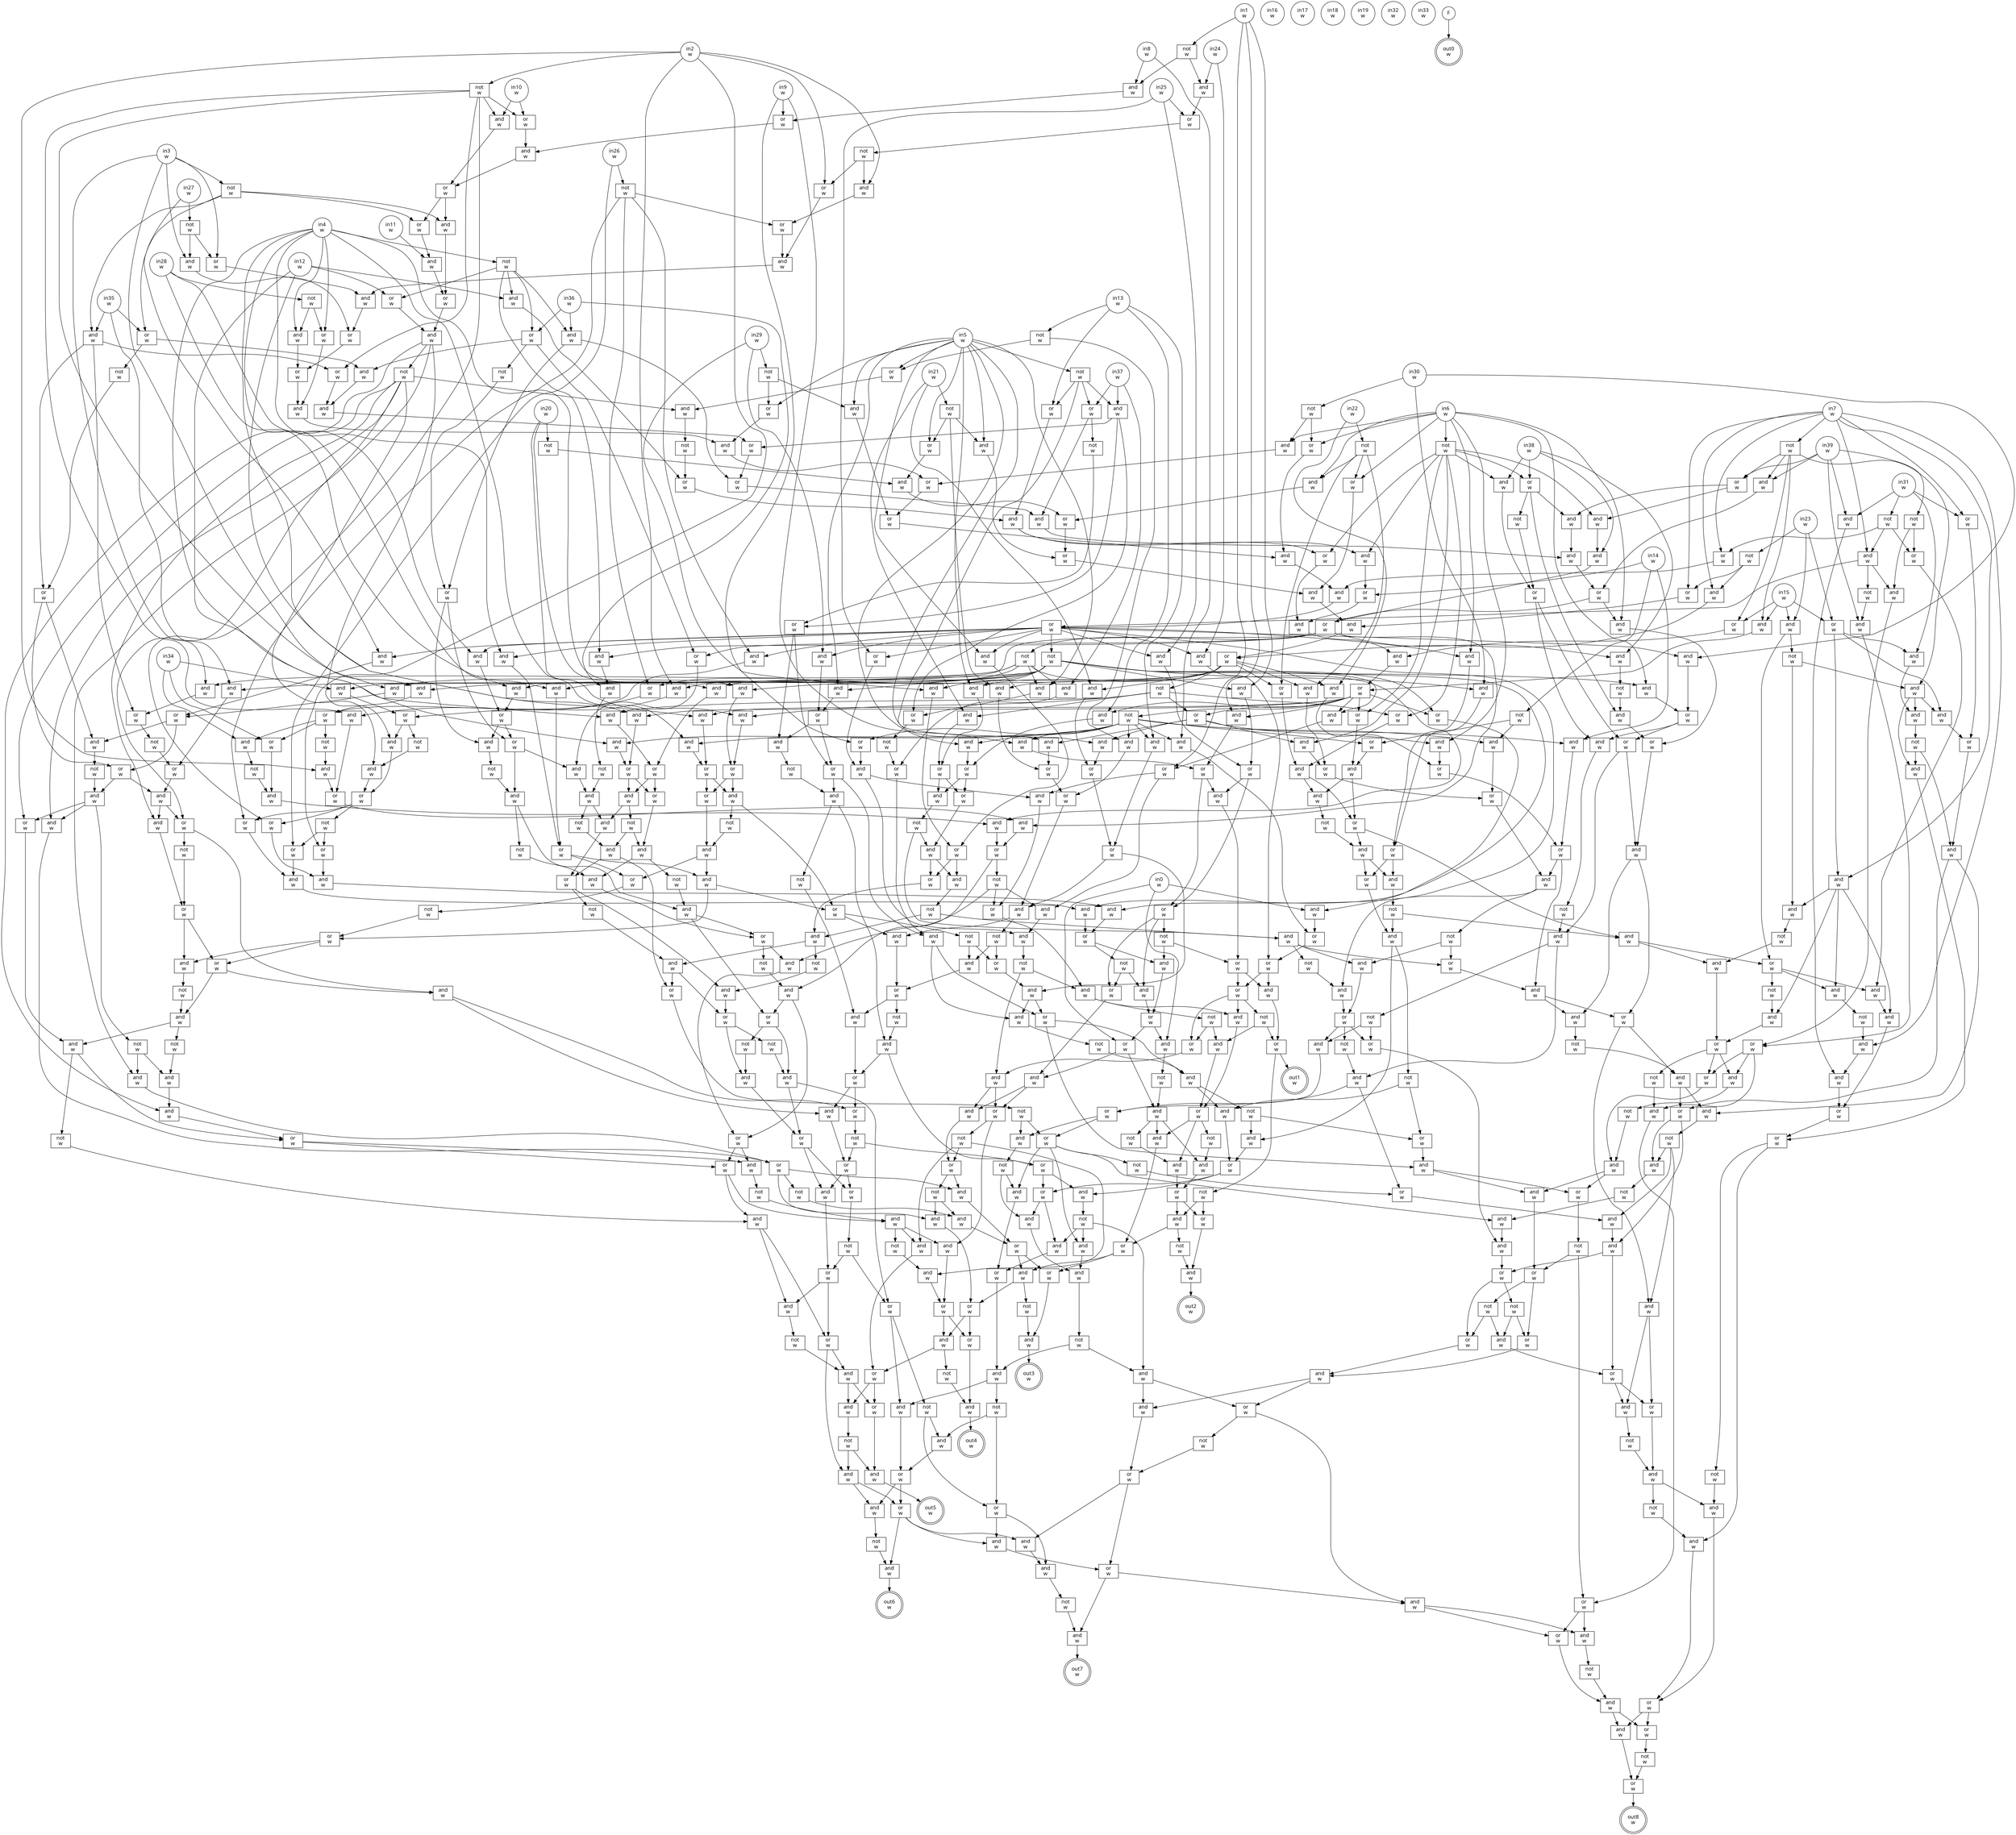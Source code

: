 digraph circuit{
	node [style = filled, fillcolor = white,shape=rect, fontname=geneva]
	g0 [label="in0\nw",shape=circle,fillcolor=white]
	g1 [label="in1\nw",shape=circle,fillcolor=white]
	g2 [label="in2\nw",shape=circle,fillcolor=white]
	g3 [label="in3\nw",shape=circle,fillcolor=white]
	g4 [label="in4\nw",shape=circle,fillcolor=white]
	g5 [label="in5\nw",shape=circle,fillcolor=white]
	g6 [label="in6\nw",shape=circle,fillcolor=white]
	g7 [label="in7\nw",shape=circle,fillcolor=white]
	g8 [label="in8\nw",shape=circle,fillcolor=white]
	g9 [label="in9\nw",shape=circle,fillcolor=white]
	g10 [label="in10\nw",shape=circle,fillcolor=white]
	g11 [label="in11\nw",shape=circle,fillcolor=white]
	g12 [label="in12\nw",shape=circle,fillcolor=white]
	g13 [label="in13\nw",shape=circle,fillcolor=white]
	g14 [label="in14\nw",shape=circle,fillcolor=white]
	g15 [label="in15\nw",shape=circle,fillcolor=white]
	g16 [label="in16\nw",shape=circle,fillcolor=white]
	g17 [label="in17\nw",shape=circle,fillcolor=white]
	g18 [label="in18\nw",shape=circle,fillcolor=white]
	g19 [label="in19\nw",shape=circle,fillcolor=white]
	g20 [label="in20\nw",shape=circle,fillcolor=white]
	g21 [label="in21\nw",shape=circle,fillcolor=white]
	g22 [label="in22\nw",shape=circle,fillcolor=white]
	g23 [label="in23\nw",shape=circle,fillcolor=white]
	g24 [label="in24\nw",shape=circle,fillcolor=white]
	g25 [label="in25\nw",shape=circle,fillcolor=white]
	g26 [label="in26\nw",shape=circle,fillcolor=white]
	g27 [label="in27\nw",shape=circle,fillcolor=white]
	g28 [label="in28\nw",shape=circle,fillcolor=white]
	g29 [label="in29\nw",shape=circle,fillcolor=white]
	g30 [label="in30\nw",shape=circle,fillcolor=white]
	g31 [label="in31\nw",shape=circle,fillcolor=white]
	g32 [label="in32\nw",shape=circle,fillcolor=white]
	g33 [label="in33\nw",shape=circle,fillcolor=white]
	g34 [label="in34\nw",shape=circle,fillcolor=white]
	g35 [label="in35\nw",shape=circle,fillcolor=white]
	g36 [label="in36\nw",shape=circle,fillcolor=white]
	g37 [label="in37\nw",shape=circle,fillcolor=white]
	g38 [label="in38\nw",shape=circle,fillcolor=white]
	g39 [label="in39\nw",shape=circle,fillcolor=white]
	g40 [label="F",shape=circle,fillcolor=white]
	g41 [label="not\nw",fillcolor=white]
	g42 [label="and\nw",fillcolor=white]
	g43 [label="not\nw",fillcolor=white]
	g44 [label="or\nw",fillcolor=white]
	g45 [label="not\nw",fillcolor=white]
	g46 [label="not\nw",fillcolor=white]
	g47 [label="not\nw",fillcolor=white]
	g48 [label="not\nw",fillcolor=white]
	g49 [label="not\nw",fillcolor=white]
	g50 [label="not\nw",fillcolor=white]
	g51 [label="not\nw",fillcolor=white]
	g52 [label="not\nw",fillcolor=white]
	g53 [label="not\nw",fillcolor=white]
	g54 [label="and\nw",fillcolor=white]
	g55 [label="not\nw",fillcolor=white]
	g56 [label="or\nw",fillcolor=white]
	g57 [label="and\nw",fillcolor=white]
	g58 [label="not\nw",fillcolor=white]
	g59 [label="not\nw",fillcolor=white]
	g60 [label="or\nw",fillcolor=white]
	g61 [label="and\nw",fillcolor=white]
	g62 [label="and\nw",fillcolor=white]
	g63 [label="not\nw",fillcolor=white]
	g64 [label="and\nw",fillcolor=white]
	g65 [label="or\nw",fillcolor=white]
	g66 [label="or\nw",fillcolor=white]
	g67 [label="and\nw",fillcolor=white]
	g68 [label="and\nw",fillcolor=white]
	g69 [label="and\nw",fillcolor=white]
	g70 [label="not\nw",fillcolor=white]
	g71 [label="or\nw",fillcolor=white]
	g72 [label="not\nw",fillcolor=white]
	g73 [label="or\nw",fillcolor=white]
	g74 [label="and\nw",fillcolor=white]
	g75 [label="or\nw",fillcolor=white]
	g76 [label="and\nw",fillcolor=white]
	g77 [label="and\nw",fillcolor=white]
	g78 [label="and\nw",fillcolor=white]
	g79 [label="not\nw",fillcolor=white]
	g80 [label="and\nw",fillcolor=white]
	g81 [label="or\nw",fillcolor=white]
	g82 [label="and\nw",fillcolor=white]
	g83 [label="and\nw",fillcolor=white]
	g84 [label="or\nw",fillcolor=white]
	g85 [label="and\nw",fillcolor=white]
	g86 [label="or\nw",fillcolor=white]
	g87 [label="and\nw",fillcolor=white]
	g88 [label="not\nw",fillcolor=white]
	g89 [label="and\nw",fillcolor=white]
	g90 [label="and\nw",fillcolor=white]
	g91 [label="or\nw",fillcolor=white]
	g92 [label="and\nw",fillcolor=white]
	g93 [label="not\nw",fillcolor=white]
	g94 [label="and\nw",fillcolor=white]
	g95 [label="or\nw",fillcolor=white]
	g96 [label="and\nw",fillcolor=white]
	g97 [label="or\nw",fillcolor=white]
	g98 [label="or\nw",fillcolor=white]
	g99 [label="and\nw",fillcolor=white]
	g100 [label="or\nw",fillcolor=white]
	g101 [label="and\nw",fillcolor=white]
	g102 [label="or\nw",fillcolor=white]
	g103 [label="or\nw",fillcolor=white]
	g104 [label="and\nw",fillcolor=white]
	g105 [label="and\nw",fillcolor=white]
	g106 [label="or\nw",fillcolor=white]
	g107 [label="and\nw",fillcolor=white]
	g108 [label="and\nw",fillcolor=white]
	g109 [label="and\nw",fillcolor=white]
	g110 [label="or\nw",fillcolor=white]
	g111 [label="and\nw",fillcolor=white]
	g112 [label="and\nw",fillcolor=white]
	g113 [label="not\nw",fillcolor=white]
	g114 [label="and\nw",fillcolor=white]
	g115 [label="and\nw",fillcolor=white]
	g116 [label="or\nw",fillcolor=white]
	g117 [label="and\nw",fillcolor=white]
	g118 [label="and\nw",fillcolor=white]
	g119 [label="or\nw",fillcolor=white]
	g120 [label="not\nw",fillcolor=white]
	g121 [label="or\nw",fillcolor=white]
	g122 [label="and\nw",fillcolor=white]
	g123 [label="or\nw",fillcolor=white]
	g124 [label="not\nw",fillcolor=white]
	g125 [label="or\nw",fillcolor=white]
	g126 [label="or\nw",fillcolor=white]
	g127 [label="and\nw",fillcolor=white]
	g128 [label="and\nw",fillcolor=white]
	g129 [label="or\nw",fillcolor=white]
	g130 [label="and\nw",fillcolor=white]
	g131 [label="or\nw",fillcolor=white]
	g132 [label="not\nw",fillcolor=white]
	g133 [label="or\nw",fillcolor=white]
	g134 [label="and\nw",fillcolor=white]
	g135 [label="and\nw",fillcolor=white]
	g136 [label="or\nw",fillcolor=white]
	g137 [label="not\nw",fillcolor=white]
	g138 [label="or\nw",fillcolor=white]
	g139 [label="and\nw",fillcolor=white]
	g140 [label="or\nw",fillcolor=white]
	g141 [label="not\nw",fillcolor=white]
	g142 [label="or\nw",fillcolor=white]
	g143 [label="and\nw",fillcolor=white]
	g144 [label="not\nw",fillcolor=white]
	g145 [label="and\nw",fillcolor=white]
	g146 [label="or\nw",fillcolor=white]
	g147 [label="not\nw",fillcolor=white]
	g148 [label="or\nw",fillcolor=white]
	g149 [label="and\nw",fillcolor=white]
	g150 [label="or\nw",fillcolor=white]
	g151 [label="and\nw",fillcolor=white]
	g152 [label="or\nw",fillcolor=white]
	g153 [label="or\nw",fillcolor=white]
	g154 [label="and\nw",fillcolor=white]
	g155 [label="and\nw",fillcolor=white]
	g156 [label="or\nw",fillcolor=white]
	g157 [label="or\nw",fillcolor=white]
	g158 [label="and\nw",fillcolor=white]
	g159 [label="and\nw",fillcolor=white]
	g160 [label="and\nw",fillcolor=white]
	g161 [label="not\nw",fillcolor=white]
	g162 [label="or\nw",fillcolor=white]
	g163 [label="and\nw",fillcolor=white]
	g164 [label="not\nw",fillcolor=white]
	g165 [label="and\nw",fillcolor=white]
	g166 [label="not\nw",fillcolor=white]
	g167 [label="and\nw",fillcolor=white]
	g168 [label="or\nw",fillcolor=white]
	g169 [label="not\nw",fillcolor=white]
	g170 [label="and\nw",fillcolor=white]
	g171 [label="and\nw",fillcolor=white]
	g172 [label="or\nw",fillcolor=white]
	g173 [label="not\nw",fillcolor=white]
	g174 [label="or\nw",fillcolor=white]
	g175 [label="and\nw",fillcolor=white]
	g176 [label="and\nw",fillcolor=white]
	g177 [label="or\nw",fillcolor=white]
	g178 [label="not\nw",fillcolor=white]
	g179 [label="or\nw",fillcolor=white]
	g180 [label="and\nw",fillcolor=white]
	g181 [label="or\nw",fillcolor=white]
	g182 [label="not\nw",fillcolor=white]
	g183 [label="and\nw",fillcolor=white]
	g184 [label="or\nw",fillcolor=white]
	g185 [label="not\nw",fillcolor=white]
	g186 [label="or\nw",fillcolor=white]
	g187 [label="and\nw",fillcolor=white]
	g188 [label="or\nw",fillcolor=white]
	g189 [label="and\nw",fillcolor=white]
	g190 [label="and\nw",fillcolor=white]
	g191 [label="or\nw",fillcolor=white]
	g192 [label="or\nw",fillcolor=white]
	g193 [label="and\nw",fillcolor=white]
	g194 [label="and\nw",fillcolor=white]
	g195 [label="or\nw",fillcolor=white]
	g196 [label="or\nw",fillcolor=white]
	g197 [label="and\nw",fillcolor=white]
	g198 [label="and\nw",fillcolor=white]
	g199 [label="or\nw",fillcolor=white]
	g200 [label="not\nw",fillcolor=white]
	g201 [label="and\nw",fillcolor=white]
	g202 [label="and\nw",fillcolor=white]
	g203 [label="or\nw",fillcolor=white]
	g204 [label="and\nw",fillcolor=white]
	g205 [label="and\nw",fillcolor=white]
	g206 [label="and\nw",fillcolor=white]
	g207 [label="and\nw",fillcolor=white]
	g208 [label="and\nw",fillcolor=white]
	g209 [label="and\nw",fillcolor=white]
	g210 [label="and\nw",fillcolor=white]
	g211 [label="and\nw",fillcolor=white]
	g212 [label="and\nw",fillcolor=white]
	g213 [label="or\nw",fillcolor=white]
	g214 [label="and\nw",fillcolor=white]
	g215 [label="and\nw",fillcolor=white]
	g216 [label="or\nw",fillcolor=white]
	g217 [label="or\nw",fillcolor=white]
	g218 [label="and\nw",fillcolor=white]
	g219 [label="not\nw",fillcolor=white]
	g220 [label="and\nw",fillcolor=white]
	g221 [label="and\nw",fillcolor=white]
	g222 [label="not\nw",fillcolor=white]
	g223 [label="and\nw",fillcolor=white]
	g224 [label="or\nw",fillcolor=white]
	g225 [label="and\nw",fillcolor=white]
	g226 [label="or\nw",fillcolor=white]
	g227 [label="not\nw",fillcolor=white]
	g228 [label="or\nw",fillcolor=white]
	g229 [label="and\nw",fillcolor=white]
	g230 [label="or\nw",fillcolor=white]
	g231 [label="and\nw",fillcolor=white]
	g232 [label="not\nw",fillcolor=white]
	g233 [label="or\nw",fillcolor=white]
	g234 [label="and\nw",fillcolor=white]
	g235 [label="not\nw",fillcolor=white]
	g236 [label="and\nw",fillcolor=white]
	g237 [label="and\nw",fillcolor=white]
	g238 [label="or\nw",fillcolor=white]
	g239 [label="and\nw",fillcolor=white]
	g240 [label="not\nw",fillcolor=white]
	g241 [label="or\nw",fillcolor=white]
	g242 [label="and\nw",fillcolor=white]
	g243 [label="not\nw",fillcolor=white]
	g244 [label="and\nw",fillcolor=white]
	g245 [label="and\nw",fillcolor=white]
	g246 [label="not\nw",fillcolor=white]
	g247 [label="and\nw",fillcolor=white]
	g248 [label="or\nw",fillcolor=white]
	g249 [label="and\nw",fillcolor=white]
	g250 [label="or\nw",fillcolor=white]
	g251 [label="and\nw",fillcolor=white]
	g252 [label="or\nw",fillcolor=white]
	g253 [label="and\nw",fillcolor=white]
	g254 [label="not\nw",fillcolor=white]
	g255 [label="or\nw",fillcolor=white]
	g256 [label="and\nw",fillcolor=white]
	g257 [label="not\nw",fillcolor=white]
	g258 [label="and\nw",fillcolor=white]
	g259 [label="and\nw",fillcolor=white]
	g260 [label="or\nw",fillcolor=white]
	g261 [label="and\nw",fillcolor=white]
	g262 [label="or\nw",fillcolor=white]
	g263 [label="and\nw",fillcolor=white]
	g264 [label="not\nw",fillcolor=white]
	g265 [label="or\nw",fillcolor=white]
	g266 [label="and\nw",fillcolor=white]
	g267 [label="not\nw",fillcolor=white]
	g268 [label="and\nw",fillcolor=white]
	g269 [label="and\nw",fillcolor=white]
	g270 [label="or\nw",fillcolor=white]
	g271 [label="and\nw",fillcolor=white]
	g272 [label="or\nw",fillcolor=white]
	g273 [label="and\nw",fillcolor=white]
	g274 [label="or\nw",fillcolor=white]
	g275 [label="and\nw",fillcolor=white]
	g276 [label="or\nw",fillcolor=white]
	g277 [label="and\nw",fillcolor=white]
	g278 [label="and\nw",fillcolor=white]
	g279 [label="and\nw",fillcolor=white]
	g280 [label="not\nw",fillcolor=white]
	g281 [label="and\nw",fillcolor=white]
	g282 [label="not\nw",fillcolor=white]
	g283 [label="or\nw",fillcolor=white]
	g284 [label="and\nw",fillcolor=white]
	g285 [label="or\nw",fillcolor=white]
	g286 [label="and\nw",fillcolor=white]
	g287 [label="or\nw",fillcolor=white]
	g288 [label="and\nw",fillcolor=white]
	g289 [label="and\nw",fillcolor=white]
	g290 [label="or\nw",fillcolor=white]
	g291 [label="not\nw",fillcolor=white]
	g292 [label="and\nw",fillcolor=white]
	g293 [label="and\nw",fillcolor=white]
	g294 [label="or\nw",fillcolor=white]
	g295 [label="and\nw",fillcolor=white]
	g296 [label="and\nw",fillcolor=white]
	g297 [label="and\nw",fillcolor=white]
	g298 [label="and\nw",fillcolor=white]
	g299 [label="and\nw",fillcolor=white]
	g300 [label="and\nw",fillcolor=white]
	g301 [label="or\nw",fillcolor=white]
	g302 [label="and\nw",fillcolor=white]
	g303 [label="and\nw",fillcolor=white]
	g304 [label="and\nw",fillcolor=white]
	g305 [label="or\nw",fillcolor=white]
	g306 [label="and\nw",fillcolor=white]
	g307 [label="or\nw",fillcolor=white]
	g308 [label="not\nw",fillcolor=white]
	g309 [label="or\nw",fillcolor=white]
	g310 [label="or\nw",fillcolor=white]
	g311 [label="and\nw",fillcolor=white]
	g312 [label="or\nw",fillcolor=white]
	g313 [label="and\nw",fillcolor=white]
	g314 [label="and\nw",fillcolor=white]
	g315 [label="not\nw",fillcolor=white]
	g316 [label="and\nw",fillcolor=white]
	g317 [label="or\nw",fillcolor=white]
	g318 [label="and\nw",fillcolor=white]
	g319 [label="not\nw",fillcolor=white]
	g320 [label="and\nw",fillcolor=white]
	g321 [label="or\nw",fillcolor=white]
	g322 [label="and\nw",fillcolor=white]
	g323 [label="and\nw",fillcolor=white]
	g324 [label="not\nw",fillcolor=white]
	g325 [label="and\nw",fillcolor=white]
	g326 [label="or\nw",fillcolor=white]
	g327 [label="not\nw",fillcolor=white]
	g328 [label="or\nw",fillcolor=white]
	g329 [label="and\nw",fillcolor=white]
	g330 [label="and\nw",fillcolor=white]
	g331 [label="not\nw",fillcolor=white]
	g332 [label="and\nw",fillcolor=white]
	g333 [label="or\nw",fillcolor=white]
	g334 [label="and\nw",fillcolor=white]
	g335 [label="not\nw",fillcolor=white]
	g336 [label="and\nw",fillcolor=white]
	g337 [label="or\nw",fillcolor=white]
	g338 [label="or\nw",fillcolor=white]
	g339 [label="not\nw",fillcolor=white]
	g340 [label="and\nw",fillcolor=white]
	g341 [label="or\nw",fillcolor=white]
	g342 [label="and\nw",fillcolor=white]
	g343 [label="not\nw",fillcolor=white]
	g344 [label="or\nw",fillcolor=white]
	g345 [label="and\nw",fillcolor=white]
	g346 [label="and\nw",fillcolor=white]
	g347 [label="or\nw",fillcolor=white]
	g348 [label="not\nw",fillcolor=white]
	g349 [label="or\nw",fillcolor=white]
	g350 [label="not\nw",fillcolor=white]
	g351 [label="or\nw",fillcolor=white]
	g352 [label="and\nw",fillcolor=white]
	g353 [label="or\nw",fillcolor=white]
	g354 [label="and\nw",fillcolor=white]
	g355 [label="not\nw",fillcolor=white]
	g356 [label="or\nw",fillcolor=white]
	g357 [label="and\nw",fillcolor=white]
	g358 [label="and\nw",fillcolor=white]
	g359 [label="not\nw",fillcolor=white]
	g360 [label="and\nw",fillcolor=white]
	g361 [label="not\nw",fillcolor=white]
	g362 [label="or\nw",fillcolor=white]
	g363 [label="and\nw",fillcolor=white]
	g364 [label="and\nw",fillcolor=white]
	g365 [label="or\nw",fillcolor=white]
	g366 [label="not\nw",fillcolor=white]
	g367 [label="not\nw",fillcolor=white]
	g368 [label="and\nw",fillcolor=white]
	g369 [label="or\nw",fillcolor=white]
	g370 [label="and\nw",fillcolor=white]
	g371 [label="not\nw",fillcolor=white]
	g372 [label="and\nw",fillcolor=white]
	g373 [label="or\nw",fillcolor=white]
	g374 [label="or\nw",fillcolor=white]
	g375 [label="and\nw",fillcolor=white]
	g376 [label="or\nw",fillcolor=white]
	g377 [label="or\nw",fillcolor=white]
	g378 [label="and\nw",fillcolor=white]
	g379 [label="or\nw",fillcolor=white]
	g380 [label="or\nw",fillcolor=white]
	g381 [label="and\nw",fillcolor=white]
	g382 [label="and\nw",fillcolor=white]
	g383 [label="not\nw",fillcolor=white]
	g384 [label="and\nw",fillcolor=white]
	g385 [label="or\nw",fillcolor=white]
	g386 [label="and\nw",fillcolor=white]
	g387 [label="not\nw",fillcolor=white]
	g388 [label="and\nw",fillcolor=white]
	g389 [label="or\nw",fillcolor=white]
	g390 [label="or\nw",fillcolor=white]
	g391 [label="and\nw",fillcolor=white]
	g392 [label="or\nw",fillcolor=white]
	g393 [label="and\nw",fillcolor=white]
	g394 [label="not\nw",fillcolor=white]
	g395 [label="and\nw",fillcolor=white]
	g396 [label="not\nw",fillcolor=white]
	g397 [label="and\nw",fillcolor=white]
	g398 [label="or\nw",fillcolor=white]
	g399 [label="or\nw",fillcolor=white]
	g400 [label="and\nw",fillcolor=white]
	g401 [label="or\nw",fillcolor=white]
	g402 [label="or\nw",fillcolor=white]
	g403 [label="and\nw",fillcolor=white]
	g404 [label="and\nw",fillcolor=white]
	g405 [label="not\nw",fillcolor=white]
	g406 [label="and\nw",fillcolor=white]
	g407 [label="or\nw",fillcolor=white]
	g408 [label="and\nw",fillcolor=white]
	g409 [label="or\nw",fillcolor=white]
	g410 [label="not\nw",fillcolor=white]
	g411 [label="and\nw",fillcolor=white]
	g412 [label="or\nw",fillcolor=white]
	g413 [label="or\nw",fillcolor=white]
	g414 [label="not\nw",fillcolor=white]
	g415 [label="and\nw",fillcolor=white]
	g416 [label="not\nw",fillcolor=white]
	g417 [label="and\nw",fillcolor=white]
	g418 [label="or\nw",fillcolor=white]
	g419 [label="or\nw",fillcolor=white]
	g420 [label="and\nw",fillcolor=white]
	g421 [label="or\nw",fillcolor=white]
	g422 [label="and\nw",fillcolor=white]
	g423 [label="not\nw",fillcolor=white]
	g424 [label="and\nw",fillcolor=white]
	g425 [label="or\nw",fillcolor=white]
	g426 [label="and\nw",fillcolor=white]
	g427 [label="not\nw",fillcolor=white]
	g428 [label="and\nw",fillcolor=white]
	g429 [label="and\nw",fillcolor=white]
	g430 [label="and\nw",fillcolor=white]
	g431 [label="not\nw",fillcolor=white]
	g432 [label="and\nw",fillcolor=white]
	g433 [label="and\nw",fillcolor=white]
	g434 [label="or\nw",fillcolor=white]
	g435 [label="not\nw",fillcolor=white]
	g436 [label="and\nw",fillcolor=white]
	g437 [label="or\nw",fillcolor=white]
	g438 [label="and\nw",fillcolor=white]
	g439 [label="or\nw",fillcolor=white]
	g440 [label="and\nw",fillcolor=white]
	g441 [label="not\nw",fillcolor=white]
	g442 [label="and\nw",fillcolor=white]
	g443 [label="and\nw",fillcolor=white]
	g444 [label="not\nw",fillcolor=white]
	g445 [label="and\nw",fillcolor=white]
	g446 [label="and\nw",fillcolor=white]
	g447 [label="or\nw",fillcolor=white]
	g448 [label="and\nw",fillcolor=white]
	g449 [label="and\nw",fillcolor=white]
	g450 [label="and\nw",fillcolor=white]
	g451 [label="not\nw",fillcolor=white]
	g452 [label="and\nw",fillcolor=white]
	g453 [label="and\nw",fillcolor=white]
	g454 [label="or\nw",fillcolor=white]
	g455 [label="or\nw",fillcolor=white]
	g456 [label="not\nw",fillcolor=white]
	g457 [label="not\nw",fillcolor=white]
	g458 [label="and\nw",fillcolor=white]
	g459 [label="or\nw",fillcolor=white]
	g460 [label="or\nw",fillcolor=white]
	g461 [label="and\nw",fillcolor=white]
	g462 [label="not\nw",fillcolor=white]
	g463 [label="and\nw",fillcolor=white]
	g464 [label="not\nw",fillcolor=white]
	g465 [label="and\nw",fillcolor=white]
	g466 [label="or\nw",fillcolor=white]
	g467 [label="and\nw",fillcolor=white]
	g468 [label="and\nw",fillcolor=white]
	g469 [label="not\nw",fillcolor=white]
	g470 [label="and\nw",fillcolor=white]
	g471 [label="or\nw",fillcolor=white]
	g472 [label="or\nw",fillcolor=white]
	g473 [label="and\nw",fillcolor=white]
	g474 [label="or\nw",fillcolor=white]
	g475 [label="not\nw",fillcolor=white]
	g476 [label="or\nw",fillcolor=white]
	g477 [label="and\nw",fillcolor=white]
	g478 [label="or\nw",fillcolor=white]
	g479 [label="or\nw",fillcolor=white]
	g480 [label="not\nw",fillcolor=white]
	g481 [label="or\nw",fillcolor=white]
	g482 [label="and\nw",fillcolor=white]
	g483 [label="and\nw",fillcolor=white]
	g484 [label="or\nw",fillcolor=white]
	g485 [label="and\nw",fillcolor=white]
	g486 [label="not\nw",fillcolor=white]
	g487 [label="or\nw",fillcolor=white]
	g488 [label="and\nw",fillcolor=white]
	g489 [label="and\nw",fillcolor=white]
	g490 [label="not\nw",fillcolor=white]
	g491 [label="and\nw",fillcolor=white]
	g492 [label="or\nw",fillcolor=white]
	g493 [label="and\nw",fillcolor=white]
	g494 [label="or\nw",fillcolor=white]
	g495 [label="or\nw",fillcolor=white]
	g496 [label="or\nw",fillcolor=white]
	g497 [label="not\nw",fillcolor=white]
	g498 [label="or\nw",fillcolor=white]
	g499 [label="and\nw",fillcolor=white]
	g500 [label="and\nw",fillcolor=white]
	g501 [label="or\nw",fillcolor=white]
	g502 [label="and\nw",fillcolor=white]
	g503 [label="and\nw",fillcolor=white]
	g504 [label="or\nw",fillcolor=white]
	g505 [label="and\nw",fillcolor=white]
	g506 [label="not\nw",fillcolor=white]
	g507 [label="and\nw",fillcolor=white]
	g508 [label="or\nw",fillcolor=white]
	g509 [label="or\nw",fillcolor=white]
	g510 [label="and\nw",fillcolor=white]
	g511 [label="or\nw",fillcolor=white]
	g512 [label="not\nw",fillcolor=white]
	g513 [label="and\nw",fillcolor=white]
	g514 [label="or\nw",fillcolor=white]
	g515 [label="not\nw",fillcolor=white]
	g516 [label="or\nw",fillcolor=white]
	g517 [label="or\nw",fillcolor=white]
	g518 [label="and\nw",fillcolor=white]
	g519 [label="and\nw",fillcolor=white]
	g520 [label="or\nw",fillcolor=white]
	g521 [label="not\nw",fillcolor=white]
	g522 [label="or\nw",fillcolor=white]
	g523 [label="and\nw",fillcolor=white]
	g524 [label="or\nw",fillcolor=white]
	g525 [label="not\nw",fillcolor=white]
	g526 [label="or\nw",fillcolor=white]
	g527 [label="or\nw",fillcolor=white]
	g528 [label="not\nw",fillcolor=white]
	g529 [label="or\nw",fillcolor=white]
	g530 [label="and\nw",fillcolor=white]
	g531 [label="not\nw",fillcolor=white]
	g532 [label="and\nw",fillcolor=white]
	g533 [label="or\nw",fillcolor=white]
	g534 [label="and\nw",fillcolor=white]
	g535 [label="or\nw",fillcolor=white]
	g536 [label="and\nw",fillcolor=white]
	g537 [label="and\nw",fillcolor=white]
	g538 [label="not\nw",fillcolor=white]
	g539 [label="and\nw",fillcolor=white]
	g540 [label="and\nw",fillcolor=white]
	g541 [label="not\nw",fillcolor=white]
	g542 [label="and\nw",fillcolor=white]
	g543 [label="or\nw",fillcolor=white]
	g544 [label="or\nw",fillcolor=white]
	g545 [label="and\nw",fillcolor=white]
	g546 [label="and\nw",fillcolor=white]
	g547 [label="or\nw",fillcolor=white]
	g548 [label="not\nw",fillcolor=white]
	g549 [label="or\nw",fillcolor=white]
	g550 [label="and\nw",fillcolor=white]
	g551 [label="not\nw",fillcolor=white]
	g552 [label="and\nw",fillcolor=white]
	g553 [label="not\nw",fillcolor=white]
	g554 [label="and\nw",fillcolor=white]
	g555 [label="and\nw",fillcolor=white]
	g556 [label="or\nw",fillcolor=white]
	g557 [label="and\nw",fillcolor=white]
	g558 [label="or\nw",fillcolor=white]
	g559 [label="or\nw",fillcolor=white]
	g560 [label="and\nw",fillcolor=white]
	g561 [label="not\nw",fillcolor=white]
	g562 [label="and\nw",fillcolor=white]
	g563 [label="not\nw",fillcolor=white]
	g564 [label="not\nw",fillcolor=white]
	g565 [label="and\nw",fillcolor=white]
	g566 [label="and\nw",fillcolor=white]
	g567 [label="not\nw",fillcolor=white]
	g568 [label="or\nw",fillcolor=white]
	g569 [label="and\nw",fillcolor=white]
	g570 [label="and\nw",fillcolor=white]
	g571 [label="or\nw",fillcolor=white]
	g572 [label="or\nw",fillcolor=white]
	g573 [label="and\nw",fillcolor=white]
	g574 [label="or\nw",fillcolor=white]
	g575 [label="and\nw",fillcolor=white]
	g576 [label="or\nw",fillcolor=white]
	g577 [label="and\nw",fillcolor=white]
	g578 [label="not\nw",fillcolor=white]
	g579 [label="or\nw",fillcolor=white]
	g580 [label="not\nw",fillcolor=white]
	g581 [label="and\nw",fillcolor=white]
	g582 [label="or\nw",fillcolor=white]
	g583 [label="not\nw",fillcolor=white]
	g584 [label="and\nw",fillcolor=white]
	g585 [label="not\nw",fillcolor=white]
	g586 [label="or\nw",fillcolor=white]
	g587 [label="and\nw",fillcolor=white]
	g588 [label="and\nw",fillcolor=white]
	g589 [label="and\nw",fillcolor=white]
	g590 [label="not\nw",fillcolor=white]
	g591 [label="and\nw",fillcolor=white]
	g592 [label="or\nw",fillcolor=white]
	g593 [label="or\nw",fillcolor=white]
	g594 [label="and\nw",fillcolor=white]
	g595 [label="or\nw",fillcolor=white]
	g596 [label="not\nw",fillcolor=white]
	g597 [label="and\nw",fillcolor=white]
	g598 [label="and\nw",fillcolor=white]
	g599 [label="and\nw",fillcolor=white]
	g600 [label="or\nw",fillcolor=white]
	g601 [label="and\nw",fillcolor=white]
	g602 [label="not\nw",fillcolor=white]
	g603 [label="or\nw",fillcolor=white]
	g604 [label="and\nw",fillcolor=white]
	g605 [label="not\nw",fillcolor=white]
	g606 [label="and\nw",fillcolor=white]
	g607 [label="or\nw",fillcolor=white]
	g608 [label="or\nw",fillcolor=white]
	g609 [label="and\nw",fillcolor=white]
	g610 [label="not\nw",fillcolor=white]
	g611 [label="and\nw",fillcolor=white]
	g612 [label="and\nw",fillcolor=white]
	g613 [label="or\nw",fillcolor=white]
	g614 [label="and\nw",fillcolor=white]
	g615 [label="or\nw",fillcolor=white]
	g616 [label="or\nw",fillcolor=white]
	g617 [label="and\nw",fillcolor=white]
	g618 [label="not\nw",fillcolor=white]
	g619 [label="and\nw",fillcolor=white]
	g620 [label="and\nw",fillcolor=white]
	g621 [label="or\nw",fillcolor=white]
	g622 [label="and\nw",fillcolor=white]
	g623 [label="not\nw",fillcolor=white]
	g624 [label="and\nw",fillcolor=white]
	g625 [label="and\nw",fillcolor=white]
	g626 [label="not\nw",fillcolor=white]
	g627 [label="or\nw",fillcolor=white]
	g628 [label="and\nw",fillcolor=white]
	g629 [label="and\nw",fillcolor=white]
	g630 [label="and\nw",fillcolor=white]
	g631 [label="not\nw",fillcolor=white]
	g632 [label="and\nw",fillcolor=white]
	g633 [label="or\nw",fillcolor=white]
	g634 [label="and\nw",fillcolor=white]
	g635 [label="and\nw",fillcolor=white]
	g636 [label="and\nw",fillcolor=white]
	g637 [label="not\nw",fillcolor=white]
	g638 [label="or\nw",fillcolor=white]
	g639 [label="and\nw",fillcolor=white]
	g640 [label="and\nw",fillcolor=white]
	g641 [label="or\nw",fillcolor=white]
	g642 [label="not\nw",fillcolor=white]
	g643 [label="or\nw",fillcolor=white]
	g644 [label="or\nw",fillcolor=white]
	g645 [label="and\nw",fillcolor=white]
	g646 [label="out0\nw",shape=doublecircle,fillcolor=white]
	g647 [label="out1\nw",shape=doublecircle,fillcolor=white]
	g648 [label="out2\nw",shape=doublecircle,fillcolor=white]
	g649 [label="out3\nw",shape=doublecircle,fillcolor=white]
	g650 [label="out4\nw",shape=doublecircle,fillcolor=white]
	g651 [label="out5\nw",shape=doublecircle,fillcolor=white]
	g652 [label="out6\nw",shape=doublecircle,fillcolor=white]
	g653 [label="out7\nw",shape=doublecircle,fillcolor=white]
	g654 [label="out8\nw",shape=doublecircle,fillcolor=white]
	edge [fontname=Geneva,fontcolor=forestgreen]
	g0->g570
	g0->g584
	g0->g586
	g1->g182
	g1->g201
	g1->g304
	g1->g312
	g2->g147
	g2->g167
	g2->g186
	g2->g187
	g2->g223
	g2->g498
	g3->g139
	g3->g140
	g3->g141
	g3->g171
	g3->g205
	g4->g126
	g4->g127
	g4->g128
	g4->g130
	g4->g132
	g4->g206
	g4->g247
	g4->g297
	g4->g320
	g5->g96
	g5->g97
	g5->g98
	g5->g99
	g5->g100
	g5->g118
	g5->g120
	g5->g176
	g5->g209
	g5->g249
	g5->g298
	g5->g378
	g6->g84
	g6->g85
	g6->g86
	g6->g87
	g6->g88
	g6->g180
	g6->g211
	g6->g259
	g6->g400
	g7->g60
	g7->g61
	g7->g66
	g7->g67
	g7->g68
	g7->g71
	g7->g72
	g7->g452
	g8->g269
	g8->g293
	g9->g270
	g9->g292
	g9->g294
	g10->g148
	g10->g149
	g11->g275
	g12->g133
	g12->g134
	g12->g296
	g12->g340
	g13->g59
	g13->g121
	g13->g300
	g13->g352
	g14->g58
	g14->g287
	g14->g303
	g15->g54
	g15->g56
	g15->g73
	g15->g74
	g20->g53
	g20->g107
	g20->g114
	g21->g52
	g21->g109
	g21->g115
	g22->g51
	g22->g112
	g23->g50
	g23->g54
	g23->g56
	g24->g183
	g24->g214
	g25->g184
	g25->g212
	g25->g228
	g26->g49
	g26->g501
	g27->g48
	g27->g229
	g28->g47
	g28->g207
	g28->g237
	g29->g46
	g29->g208
	g29->g251
	g30->g45
	g30->g210
	g30->g261
	g31->g42
	g31->g43
	g31->g57
	g31->g71
	g34->g158
	g34->g217
	g34->g218
	g35->g142
	g35->g145
	g35->g170
	g36->g135
	g36->g136
	g36->g160
	g37->g122
	g37->g123
	g37->g175
	g38->g90
	g38->g91
	g38->g94
	g38->g163
	g39->g41
	g39->g42
	g39->g64
	g39->g75
	g39->g76
	g40->g646
	g41->g44
	g41->g62
	g42->g453
	g43->g44
	g43->g60
	g43->g61
	g44->g448
	g45->g84
	g45->g85
	g46->g96
	g46->g97
	g47->g126
	g47->g127
	g48->g139
	g48->g140
	g49->g188
	g49->g203
	g49->g215
	g49->g496
	g50->g66
	g50->g67
	g51->g86
	g51->g87
	g51->g110
	g51->g111
	g52->g99
	g52->g100
	g52->g108
	g53->g101
	g54->g55
	g54->g447
	g55->g69
	g55->g77
	g56->g57
	g56->g68
	g56->g80
	g57->g78
	g58->g301
	g58->g302
	g59->g98
	g59->g299
	g60->g198
	g61->g62
	g61->g63
	g61->g199
	g62->g65
	g63->g64
	g64->g65
	g65->g460
	g65->g461
	g65->g465
	g66->g105
	g67->g106
	g68->g69
	g68->g449
	g68->g450
	g68->g458
	g69->g70
	g70->g446
	g71->g81
	g72->g73
	g72->g74
	g72->g75
	g72->g76
	g72->g77
	g73->g289
	g74->g290
	g75->g89
	g75->g92
	g76->g156
	g77->g78
	g77->g80
	g77->g83
	g78->g79
	g79->g82
	g79->g83
	g80->g81
	g81->g82
	g82->g425
	g82->g426
	g83->g455
	g84->g197
	g85->g195
	g86->g104
	g87->g102
	g88->g89
	g88->g91
	g88->g94
	g88->g116
	g88->g285
	g88->g286
	g88->g397
	g88->g437
	g89->g90
	g90->g157
	g91->g92
	g91->g93
	g91->g165
	g92->g155
	g93->g95
	g94->g95
	g95->g263
	g95->g265
	g96->g196
	g97->g194
	g98->g281
	g99->g103
	g100->g101
	g101->g102
	g102->g103
	g103->g104
	g104->g105
	g105->g106
	g106->g107
	g106->g108
	g106->g109
	g106->g110
	g106->g111
	g106->g112
	g106->g113
	g106->g118
	g106->g130
	g107->g129
	g108->g376
	g109->g379
	g110->g117
	g111->g398
	g112->g401
	g113->g114
	g113->g115
	g113->g116
	g113->g128
	g113->g374
	g114->g131
	g115->g119
	g116->g117
	g117->g439
	g117->g440
	g118->g119
	g119->g354
	g119->g356
	g120->g121
	g120->g122
	g120->g123
	g120->g375
	g121->g284
	g122->g125
	g122->g152
	g122->g177
	g123->g124
	g123->g154
	g124->g125
	g125->g253
	g125->g255
	g126->g193
	g127->g192
	g128->g129
	g129->g322
	g129->g328
	g130->g131
	g131->g342
	g131->g344
	g132->g133
	g132->g134
	g132->g135
	g132->g136
	g132->g159
	g133->g277
	g134->g283
	g135->g138
	g135->g153
	g136->g137
	g136->g143
	g136->g162
	g137->g138
	g138->g239
	g138->g241
	g139->g191
	g140->g190
	g141->g142
	g141->g145
	g141->g273
	g141->g274
	g142->g143
	g142->g144
	g143->g151
	g144->g146
	g145->g146
	g145->g150
	g145->g172
	g146->g231
	g146->g233
	g147->g148
	g147->g149
	g147->g150
	g147->g202
	g147->g204
	g147->g495
	g148->g271
	g149->g272
	g150->g151
	g151->g152
	g152->g153
	g153->g154
	g154->g155
	g155->g156
	g156->g157
	g156->g180
	g157->g158
	g157->g159
	g157->g162
	g157->g163
	g157->g166
	g157->g225
	g158->g168
	g159->g160
	g160->g161
	g161->g245
	g162->g244
	g163->g164
	g164->g165
	g165->g181
	g166->g167
	g166->g170
	g166->g171
	g166->g175
	g166->g176
	g166->g221
	g167->g168
	g168->g169
	g168->g278
	g169->g493
	g170->g174
	g171->g172
	g172->g173
	g173->g174
	g174->g236
	g175->g179
	g176->g177
	g177->g178
	g178->g179
	g179->g258
	g180->g181
	g181->g268
	g182->g183
	g182->g269
	g183->g184
	g184->g185
	g185->g186
	g185->g187
	g186->g189
	g187->g188
	g188->g189
	g189->g190
	g190->g191
	g191->g192
	g192->g193
	g193->g194
	g194->g195
	g195->g196
	g196->g197
	g197->g198
	g198->g199
	g199->g200
	g199->g212
	g199->g214
	g199->g215
	g199->g228
	g199->g229
	g199->g237
	g199->g247
	g199->g249
	g199->g251
	g199->g259
	g199->g261
	g199->g500
	g200->g201
	g200->g202
	g200->g203
	g200->g205
	g200->g206
	g200->g207
	g200->g208
	g200->g209
	g200->g210
	g200->g211
	g200->g310
	g200->g311
	g200->g503
	g201->g213
	g202->g216
	g203->g204
	g204->g224
	g205->g230
	g206->g238
	g207->g248
	g208->g250
	g209->g252
	g210->g260
	g211->g262
	g212->g213
	g213->g306
	g213->g307
	g214->g572
	g215->g216
	g216->g217
	g216->g218
	g216->g222
	g217->g220
	g218->g219
	g219->g220
	g220->g221
	g221->g226
	g222->g223
	g223->g224
	g224->g225
	g225->g226
	g226->g227
	g226->g336
	g227->g313
	g227->g317
	g227->g334
	g228->g295
	g229->g230
	g230->g231
	g230->g233
	g231->g232
	g232->g234
	g233->g234
	g233->g236
	g234->g235
	g234->g510
	g234->g556
	g235->g279
	g235->g554
	g236->g513
	g236->g514
	g237->g238
	g238->g239
	g238->g241
	g239->g240
	g240->g242
	g241->g242
	g241->g244
	g242->g243
	g242->g332
	g243->g330
	g244->g245
	g245->g246
	g245->g323
	g246->g325
	g247->g248
	g248->g346
	g248->g349
	g249->g250
	g250->g358
	g250->g362
	g251->g252
	g252->g253
	g252->g255
	g253->g254
	g254->g256
	g255->g256
	g255->g258
	g256->g257
	g256->g388
	g257->g386
	g258->g392
	g258->g393
	g259->g260
	g260->g443
	g260->g466
	g261->g262
	g262->g263
	g262->g265
	g263->g264
	g264->g266
	g265->g266
	g265->g268
	g266->g267
	g266->g411
	g267->g408
	g267->g409
	g268->g421
	g268->g422
	g269->g270
	g270->g271
	g271->g272
	g272->g273
	g272->g274
	g273->g276
	g274->g275
	g275->g276
	g276->g277
	g277->g278
	g277->g279
	g277->g280
	g277->g555
	g278->g494
	g279->g511
	g280->g281
	g280->g493
	g280->g510
	g280->g513
	g280->g514
	g280->g556
	g281->g282
	g282->g283
	g283->g284
	g284->g285
	g284->g286
	g285->g288
	g286->g287
	g287->g288
	g288->g289
	g289->g290
	g290->g291
	g290->g304
	g290->g310
	g290->g311
	g290->g320
	g290->g340
	g290->g352
	g290->g374
	g290->g437
	g291->g292
	g291->g293
	g291->g294
	g291->g296
	g291->g297
	g291->g298
	g291->g299
	g291->g300
	g291->g301
	g291->g302
	g291->g303
	g292->g305
	g293->g571
	g294->g295
	g295->g314
	g295->g316
	g296->g321
	g297->g341
	g298->g353
	g299->g377
	g300->g380
	g301->g438
	g302->g399
	g303->g402
	g304->g305
	g305->g306
	g305->g307
	g306->g309
	g307->g308
	g307->g507
	g307->g509
	g308->g309
	g308->g505
	g309->g573
	g309->g574
	g310->g570
	g311->g312
	g312->g313
	g312->g316
	g313->g314
	g314->g315
	g315->g318
	g315->g577
	g316->g317
	g317->g318
	g318->g319
	g318->g575
	g319->g576
	g319->g581
	g320->g321
	g321->g322
	g321->g328
	g322->g323
	g322->g324
	g323->g326
	g324->g325
	g324->g329
	g325->g326
	g325->g365
	g326->g327
	g326->g368
	g327->g364
	g328->g329
	g329->g330
	g329->g331
	g330->g333
	g331->g332
	g332->g333
	g332->g338
	g333->g334
	g333->g335
	g334->g337
	g335->g336
	g336->g337
	g336->g338
	g337->g559
	g337->g560
	g338->g339
	g338->g372
	g339->g370
	g340->g341
	g341->g342
	g341->g344
	g342->g343
	g342->g347
	g343->g345
	g344->g345
	g345->g346
	g345->g349
	g346->g347
	g346->g351
	g347->g348
	g347->g382
	g348->g384
	g348->g390
	g349->g350
	g350->g351
	g351->g517
	g351->g550
	g352->g353
	g353->g354
	g353->g356
	g354->g355
	g355->g357
	g355->g360
	g356->g357
	g357->g358
	g357->g362
	g358->g359
	g359->g360
	g359->g363
	g360->g361
	g360->g406
	g360->g419
	g361->g404
	g362->g363
	g363->g364
	g363->g367
	g364->g365
	g364->g369
	g365->g366
	g366->g413
	g366->g415
	g367->g368
	g368->g369
	g369->g370
	g369->g371
	g370->g373
	g371->g372
	g372->g373
	g372->g527
	g373->g523
	g373->g524
	g374->g375
	g374->g378
	g374->g397
	g374->g400
	g375->g376
	g376->g377
	g377->g381
	g378->g379
	g379->g380
	g380->g381
	g380->g391
	g381->g382
	g381->g383
	g382->g385
	g383->g384
	g383->g390
	g384->g385
	g385->g386
	g385->g387
	g386->g389
	g387->g388
	g388->g389
	g388->g529
	g389->g519
	g389->g520
	g390->g391
	g391->g392
	g391->g393
	g392->g395
	g392->g473
	g393->g394
	g394->g395
	g395->g396
	g395->g470
	g396->g468
	g396->g472
	g397->g398
	g398->g399
	g399->g403
	g400->g401
	g401->g402
	g402->g403
	g402->g420
	g403->g404
	g403->g405
	g404->g407
	g405->g406
	g405->g419
	g406->g407
	g407->g408
	g407->g409
	g407->g410
	g408->g412
	g409->g433
	g410->g411
	g411->g412
	g411->g418
	g412->g413
	g412->g415
	g413->g414
	g413->g417
	g413->g432
	g413->g532
	g414->g418
	g415->g416
	g416->g417
	g416->g536
	g417->g535
	g418->g428
	g419->g420
	g420->g421
	g420->g422
	g421->g424
	g421->g436
	g422->g423
	g423->g424
	g424->g425
	g424->g426
	g425->g429
	g425->g430
	g426->g427
	g427->g428
	g427->g430
	g427->g436
	g428->g429
	g429->g434
	g429->g484
	g430->g431
	g431->g432
	g432->g433
	g433->g434
	g434->g435
	g434->g481
	g435->g479
	g435->g483
	g436->g485
	g436->g487
	g437->g438
	g438->g439
	g438->g440
	g439->g442
	g439->g445
	g440->g441
	g441->g442
	g442->g443
	g442->g466
	g443->g444
	g444->g445
	g444->g467
	g445->g446
	g445->g447
	g446->g459
	g447->g448
	g447->g450
	g447->g457
	g448->g449
	g449->g454
	g450->g451
	g451->g452
	g452->g453
	g453->g454
	g454->g455
	g455->g456
	g455->g491
	g456->g489
	g457->g458
	g458->g459
	g459->g460
	g459->g461
	g459->g464
	g460->g463
	g461->g462
	g462->g463
	g463->g474
	g463->g477
	g464->g465
	g465->g476
	g466->g467
	g467->g468
	g467->g469
	g468->g471
	g469->g470
	g469->g472
	g470->g471
	g471->g530
	g471->g533
	g472->g473
	g473->g474
	g473->g477
	g474->g475
	g475->g476
	g475->g478
	g476->g636
	g476->g638
	g477->g478
	g478->g479
	g478->g480
	g479->g482
	g480->g481
	g480->g483
	g481->g482
	g482->g546
	g482->g547
	g483->g484
	g484->g485
	g484->g487
	g485->g486
	g486->g488
	g487->g488
	g488->g489
	g488->g490
	g489->g492
	g490->g491
	g491->g492
	g492->g640
	g492->g641
	g493->g494
	g494->g495
	g494->g496
	g494->g497
	g495->g499
	g496->g502
	g497->g498
	g497->g501
	g498->g499
	g499->g500
	g500->g504
	g501->g502
	g502->g503
	g503->g504
	g504->g505
	g504->g506
	g505->g508
	g506->g507
	g506->g509
	g507->g508
	g508->g584
	g508->g586
	g509->g598
	g510->g511
	g511->g512
	g511->g604
	g511->g612
	g512->g606
	g513->g516
	g514->g515
	g514->g518
	g515->g516
	g516->g517
	g516->g550
	g517->g518
	g517->g552
	g518->g519
	g518->g520
	g519->g522
	g520->g521
	g521->g522
	g521->g529
	g522->g523
	g522->g524
	g523->g526
	g524->g525
	g525->g526
	g525->g527
	g526->g566
	g526->g568
	g527->g528
	g527->g540
	g528->g542
	g528->g544
	g529->g530
	g529->g533
	g530->g531
	g531->g532
	g531->g534
	g531->g545
	g532->g537
	g533->g534
	g533->g536
	g534->g535
	g535->g539
	g536->g537
	g537->g538
	g538->g539
	g538->g545
	g539->g540
	g539->g541
	g540->g543
	g541->g542
	g541->g544
	g542->g543
	g543->g625
	g543->g627
	g544->g630
	g544->g632
	g545->g546
	g545->g547
	g546->g549
	g547->g548
	g547->g635
	g548->g549
	g549->g629
	g549->g633
	g550->g551
	g551->g552
	g552->g553
	g552->g557
	g553->g554
	g554->g555
	g555->g558
	g556->g557
	g557->g558
	g557->g564
	g558->g559
	g558->g560
	g559->g562
	g559->g565
	g560->g561
	g561->g562
	g562->g563
	g562->g601
	g562->g620
	g563->g614
	g564->g565
	g565->g566
	g565->g568
	g566->g567
	g567->g569
	g568->g569
	g568->g624
	g569->g622
	g569->g644
	g570->g571
	g571->g572
	g572->g573
	g572->g574
	g573->g579
	g574->g575
	g574->g576
	g574->g578
	g575->g582
	g576->g577
	g577->g599
	g577->g600
	g578->g579
	g578->g581
	g579->g580
	g579->g647
	g580->g593
	g580->g594
	g581->g582
	g582->g583
	g582->g589
	g582->g591
	g583->g588
	g584->g585
	g585->g587
	g586->g587
	g586->g598
	g587->g588
	g587->g589
	g587->g590
	g588->g592
	g589->g595
	g590->g591
	g591->g592
	g592->g593
	g592->g594
	g593->g597
	g594->g595
	g594->g596
	g595->g608
	g595->g609
	g596->g597
	g597->g648
	g598->g599
	g598->g600
	g599->g603
	g600->g601
	g600->g602
	g601->g615
	g602->g603
	g602->g614
	g602->g620
	g603->g604
	g603->g605
	g604->g607
	g605->g606
	g605->g612
	g606->g607
	g607->g608
	g607->g609
	g608->g611
	g609->g610
	g609->g613
	g610->g611
	g611->g649
	g612->g613
	g613->g616
	g613->g617
	g614->g615
	g615->g616
	g615->g617
	g616->g619
	g617->g618
	g617->g621
	g618->g619
	g619->g650
	g620->g621
	g621->g622
	g621->g644
	g622->g623
	g623->g624
	g623->g645
	g624->g625
	g624->g627
	g625->g626
	g626->g628
	g627->g628
	g627->g629
	g627->g632
	g628->g652
	g629->g630
	g630->g631
	g631->g634
	g632->g633
	g633->g634
	g633->g635
	g634->g653
	g635->g636
	g635->g638
	g636->g637
	g637->g639
	g638->g639
	g639->g640
	g639->g641
	g640->g643
	g641->g642
	g642->g643
	g643->g654
	g644->g645
	g645->g651
}